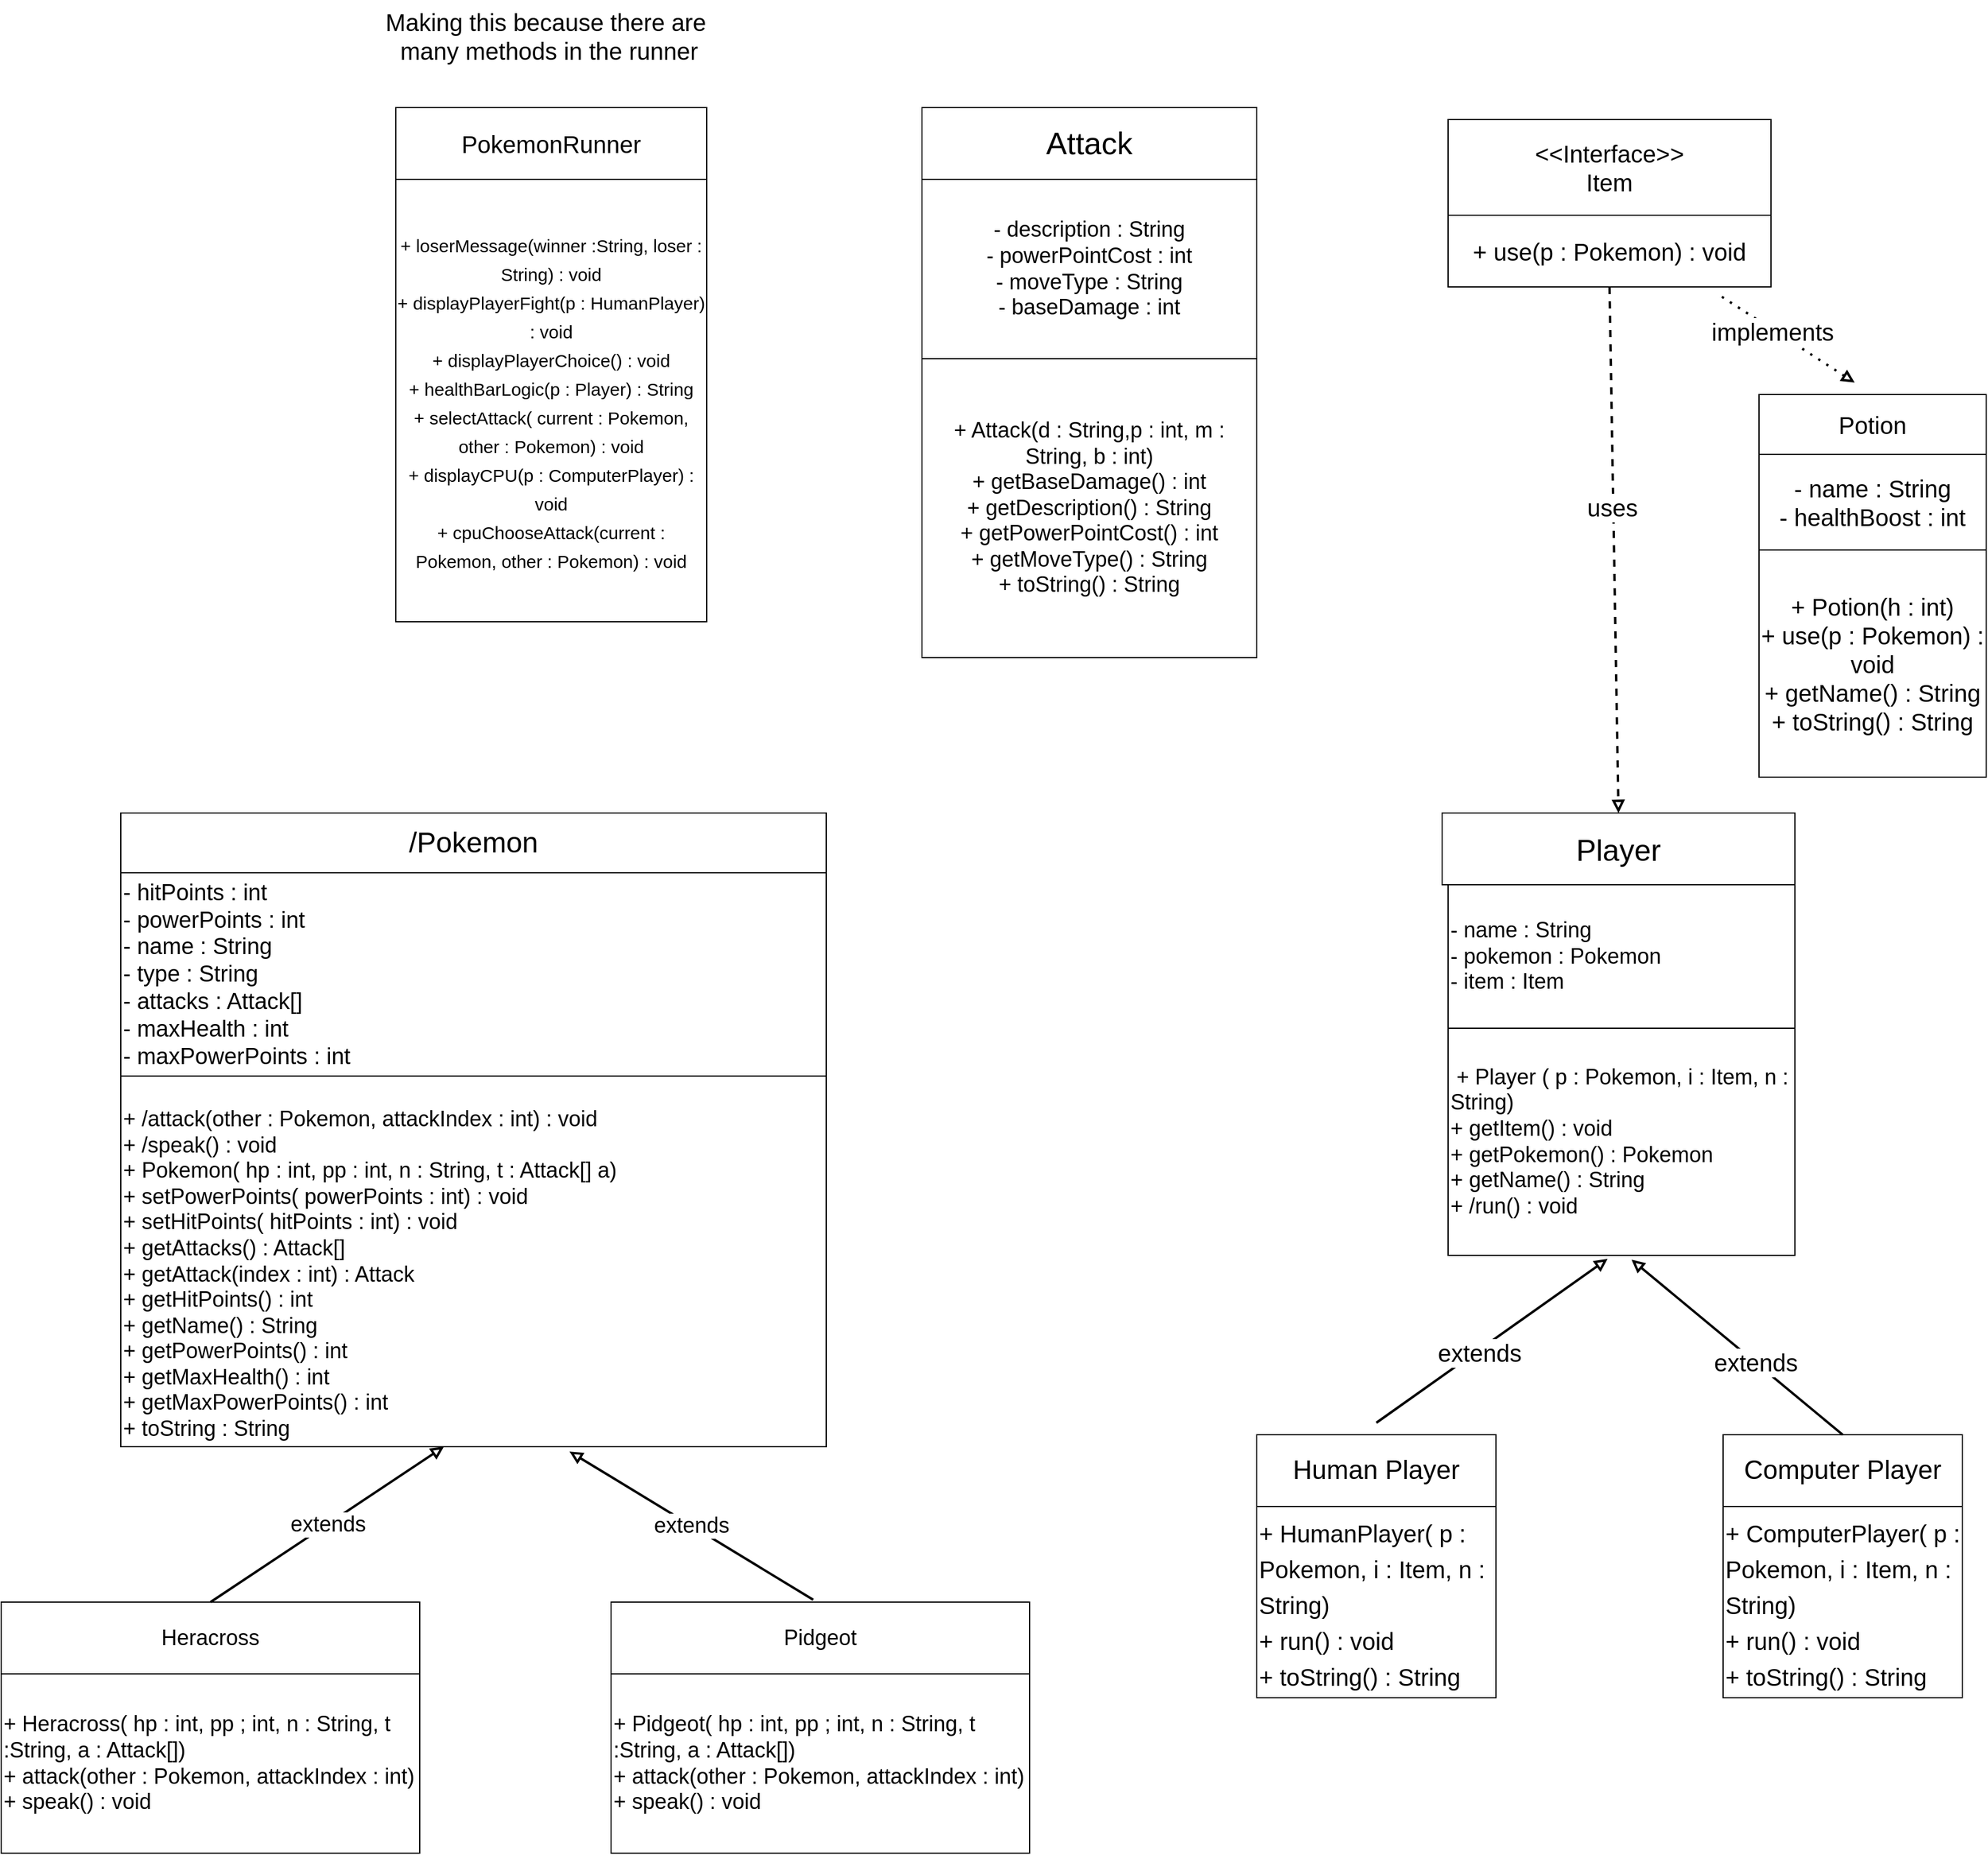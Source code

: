 <mxfile version="20.5.1" type="device" pages="2"><diagram id="mlBNYV32er1-b8GTrRYc" name="Page-1"><mxGraphModel dx="1240" dy="2235" grid="1" gridSize="10" guides="1" tooltips="1" connect="1" arrows="1" fold="1" page="1" pageScale="1" pageWidth="850" pageHeight="1100" math="0" shadow="0"><root><mxCell id="0"/><mxCell id="1" parent="0"/><mxCell id="WblJiv2nl4TK5R_xUpt3-1" value="&lt;font style=&quot;font-size: 24px;&quot;&gt;/Pokemon&lt;/font&gt;" style="rounded=0;whiteSpace=wrap;html=1;" vertex="1" parent="1"><mxGeometry x="110" y="30" width="590" height="50" as="geometry"/></mxCell><mxCell id="WblJiv2nl4TK5R_xUpt3-2" value="&lt;font style=&quot;font-size: 19px;&quot;&gt;- hitPoints : int&lt;br&gt;- powerPoints : int&lt;br&gt;- name : String&lt;br&gt;- type : String&lt;br&gt;- attacks : Attack[]&lt;br&gt;- maxHealth : int&lt;br&gt;- maxPowerPoints : int&lt;/font&gt;" style="rounded=0;whiteSpace=wrap;html=1;fontSize=18;align=left;" vertex="1" parent="1"><mxGeometry x="110" y="80" width="590" height="170" as="geometry"/></mxCell><mxCell id="WblJiv2nl4TK5R_xUpt3-3" value="&lt;font style=&quot;font-size: 18px;&quot;&gt;&lt;br&gt;+ /attack(other : Pokemon, attackIndex : int) : void&lt;br&gt;+ /speak() : void&lt;br&gt;+ Pokemon( hp : int, pp : int, n : String, t : Attack[] a)&lt;br&gt;+ setPowerPoints( powerPoints : int) : void&lt;br&gt;+ setHitPoints( hitPoints : int) : void&lt;br&gt;+ getAttacks() : Attack[]&lt;br&gt;+ getAttack(index : int) : Attack&lt;br&gt;+ getHitPoints() : int&lt;br&gt;+ getName() : String&lt;br&gt;+ getPowerPoints() : int&lt;br&gt;+ getMaxHealth() : int&lt;br&gt;+ getMaxPowerPoints() : int&lt;br&gt;+ toString : String&lt;br&gt;&lt;/font&gt;" style="rounded=0;whiteSpace=wrap;html=1;fontSize=18;align=left;" vertex="1" parent="1"><mxGeometry x="110" y="250" width="590" height="310" as="geometry"/></mxCell><mxCell id="1PlKtBLnVRr77FS7MDPn-1" value="&lt;font style=&quot;font-size: 18px;&quot;&gt;Heracross&lt;/font&gt;" style="rounded=0;whiteSpace=wrap;html=1;fontSize=15;" vertex="1" parent="1"><mxGeometry x="10" y="690" width="350" height="60" as="geometry"/></mxCell><mxCell id="1PlKtBLnVRr77FS7MDPn-2" value="&lt;font style=&quot;font-size: 18px;&quot;&gt;+ Heracross( hp : int, pp ; int, n : String, t :String, a : Attack[])&lt;br&gt;+ attack(other : Pokemon, attackIndex : int)&lt;br&gt;+ speak() : void&lt;/font&gt;" style="rounded=0;whiteSpace=wrap;html=1;fontSize=18;align=left;" vertex="1" parent="1"><mxGeometry x="10" y="750" width="350" height="150" as="geometry"/></mxCell><mxCell id="1PlKtBLnVRr77FS7MDPn-3" value="&lt;font style=&quot;font-size: 18px;&quot;&gt;+ Pidgeot( hp : int, pp ; int, n : String, t :String, a : Attack[])&lt;br&gt;+ attack(other : Pokemon, attackIndex : int)&lt;br&gt;+ speak() : void&lt;/font&gt;" style="rounded=0;whiteSpace=wrap;html=1;fontSize=18;align=left;" vertex="1" parent="1"><mxGeometry x="520" y="750" width="350" height="150" as="geometry"/></mxCell><mxCell id="1PlKtBLnVRr77FS7MDPn-4" value="&lt;span style=&quot;font-size: 18px;&quot;&gt;Pidgeot&lt;/span&gt;" style="rounded=0;whiteSpace=wrap;html=1;fontSize=15;" vertex="1" parent="1"><mxGeometry x="520" y="690" width="350" height="60" as="geometry"/></mxCell><mxCell id="1PlKtBLnVRr77FS7MDPn-6" value="extends" style="endArrow=block;html=1;rounded=0;fontSize=18;exitX=0.5;exitY=0;exitDx=0;exitDy=0;entryX=0.458;entryY=1;entryDx=0;entryDy=0;entryPerimeter=0;strokeWidth=2;endFill=0;" edge="1" parent="1" source="1PlKtBLnVRr77FS7MDPn-1" target="WblJiv2nl4TK5R_xUpt3-3"><mxGeometry width="50" height="50" relative="1" as="geometry"><mxPoint x="310" y="680" as="sourcePoint"/><mxPoint x="430" y="570" as="targetPoint"/></mxGeometry></mxCell><mxCell id="1PlKtBLnVRr77FS7MDPn-9" value="extends" style="endArrow=block;html=1;rounded=0;fontSize=18;exitX=0.483;exitY=-0.033;exitDx=0;exitDy=0;entryX=0.636;entryY=1.013;entryDx=0;entryDy=0;entryPerimeter=0;strokeWidth=2;endFill=0;exitPerimeter=0;" edge="1" parent="1" source="1PlKtBLnVRr77FS7MDPn-4" target="WblJiv2nl4TK5R_xUpt3-3"><mxGeometry width="50" height="50" relative="1" as="geometry"><mxPoint x="620" y="640" as="sourcePoint"/><mxPoint x="815.22" y="510" as="targetPoint"/></mxGeometry></mxCell><mxCell id="1PlKtBLnVRr77FS7MDPn-10" value="&lt;font style=&quot;font-size: 25px;&quot;&gt;Player&lt;/font&gt;" style="rounded=0;whiteSpace=wrap;html=1;fontSize=18;" vertex="1" parent="1"><mxGeometry x="1215" y="30" width="295" height="60" as="geometry"/></mxCell><mxCell id="1PlKtBLnVRr77FS7MDPn-11" value="- name : String&lt;br&gt;- pokemon : Pokemon&lt;br&gt;- item : Item" style="rounded=0;whiteSpace=wrap;html=1;fontSize=18;align=left;" vertex="1" parent="1"><mxGeometry x="1220" y="90" width="290" height="120" as="geometry"/></mxCell><mxCell id="1PlKtBLnVRr77FS7MDPn-12" value="&amp;nbsp;+ Player ( p : Pokemon, i : Item, n : String)&lt;br&gt;+ getItem() : void&lt;br&gt;+ getPokemon() : Pokemon&lt;br&gt;+ getName() : String&lt;br&gt;+ /run() : void" style="rounded=0;whiteSpace=wrap;html=1;fontSize=18;align=left;" vertex="1" parent="1"><mxGeometry x="1220" y="210" width="290" height="190" as="geometry"/></mxCell><mxCell id="1PlKtBLnVRr77FS7MDPn-13" value="&lt;font style=&quot;font-size: 22px;&quot;&gt;Human Player&lt;/font&gt;" style="rounded=0;whiteSpace=wrap;html=1;fontSize=15;" vertex="1" parent="1"><mxGeometry x="1060" y="550" width="200" height="60" as="geometry"/></mxCell><mxCell id="1PlKtBLnVRr77FS7MDPn-14" value="&lt;font style=&quot;font-size: 20px;&quot;&gt;+ HumanPlayer( p : Pokemon, i : Item, n : String)&lt;br&gt;+ run() : void&lt;br&gt;+ toString() : String&lt;/font&gt;" style="rounded=0;whiteSpace=wrap;html=1;fontSize=25;align=left;" vertex="1" parent="1"><mxGeometry x="1060" y="610" width="200" height="160" as="geometry"/></mxCell><mxCell id="1PlKtBLnVRr77FS7MDPn-15" value="&lt;span style=&quot;font-size: 22px;&quot;&gt;Computer Player&lt;/span&gt;" style="rounded=0;whiteSpace=wrap;html=1;fontSize=15;" vertex="1" parent="1"><mxGeometry x="1450" y="550" width="200" height="60" as="geometry"/></mxCell><mxCell id="1PlKtBLnVRr77FS7MDPn-16" value="&lt;font style=&quot;font-size: 20px;&quot;&gt;+ ComputerPlayer( p : Pokemon, i : Item, n : String)&lt;br&gt;+ run() : void&lt;br&gt;+ toString() : String&lt;/font&gt;" style="rounded=0;whiteSpace=wrap;html=1;fontSize=25;align=left;" vertex="1" parent="1"><mxGeometry x="1450" y="610" width="200" height="160" as="geometry"/></mxCell><mxCell id="1PlKtBLnVRr77FS7MDPn-17" value="" style="endArrow=block;html=1;rounded=0;fontSize=18;entryX=0.46;entryY=1.015;entryDx=0;entryDy=0;entryPerimeter=0;strokeWidth=2;endFill=0;" edge="1" parent="1" target="1PlKtBLnVRr77FS7MDPn-12"><mxGeometry width="50" height="50" relative="1" as="geometry"><mxPoint x="1160" y="540" as="sourcePoint"/><mxPoint x="1026.19" y="376.01" as="targetPoint"/></mxGeometry></mxCell><mxCell id="1PlKtBLnVRr77FS7MDPn-29" value="extends" style="edgeLabel;html=1;align=center;verticalAlign=middle;resizable=0;points=[];fontSize=20;" vertex="1" connectable="0" parent="1PlKtBLnVRr77FS7MDPn-17"><mxGeometry x="-0.123" y="-1" relative="1" as="geometry"><mxPoint as="offset"/></mxGeometry></mxCell><mxCell id="1PlKtBLnVRr77FS7MDPn-18" value="" style="endArrow=block;html=1;rounded=0;fontSize=18;exitX=0.5;exitY=0;exitDx=0;exitDy=0;entryX=0.529;entryY=1.019;entryDx=0;entryDy=0;entryPerimeter=0;strokeWidth=2;endFill=0;" edge="1" parent="1" source="1PlKtBLnVRr77FS7MDPn-15" target="1PlKtBLnVRr77FS7MDPn-12"><mxGeometry width="50" height="50" relative="1" as="geometry"><mxPoint x="1480" y="470" as="sourcePoint"/><mxPoint x="1276.19" y="346.01" as="targetPoint"/></mxGeometry></mxCell><mxCell id="1PlKtBLnVRr77FS7MDPn-28" value="extends" style="edgeLabel;html=1;align=center;verticalAlign=middle;resizable=0;points=[];fontSize=20;" vertex="1" connectable="0" parent="1PlKtBLnVRr77FS7MDPn-18"><mxGeometry x="-0.169" relative="1" as="geometry"><mxPoint as="offset"/></mxGeometry></mxCell><mxCell id="1PlKtBLnVRr77FS7MDPn-19" value="&amp;lt;&amp;lt;Interface&amp;gt;&amp;gt;&lt;br&gt;Item" style="rounded=0;whiteSpace=wrap;html=1;fontSize=20;" vertex="1" parent="1"><mxGeometry x="1220" y="-550" width="270" height="80" as="geometry"/></mxCell><mxCell id="1PlKtBLnVRr77FS7MDPn-20" value="+ use(p : Pokemon) : void" style="rounded=0;whiteSpace=wrap;html=1;fontSize=20;" vertex="1" parent="1"><mxGeometry x="1220" y="-470" width="270" height="60" as="geometry"/></mxCell><mxCell id="1PlKtBLnVRr77FS7MDPn-21" value="" style="endArrow=block;html=1;rounded=0;fontSize=18;exitX=0.5;exitY=1;exitDx=0;exitDy=0;entryX=0.5;entryY=0;entryDx=0;entryDy=0;strokeWidth=2;endFill=0;dashed=1;" edge="1" parent="1" source="1PlKtBLnVRr77FS7MDPn-20" target="1PlKtBLnVRr77FS7MDPn-10"><mxGeometry width="50" height="50" relative="1" as="geometry"><mxPoint x="1330" y="-380" as="sourcePoint"/><mxPoint x="1153.41" y="-526.39" as="targetPoint"/></mxGeometry></mxCell><mxCell id="1PlKtBLnVRr77FS7MDPn-26" value="uses" style="edgeLabel;html=1;align=center;verticalAlign=middle;resizable=0;points=[];fontSize=20;" vertex="1" connectable="0" parent="1PlKtBLnVRr77FS7MDPn-21"><mxGeometry x="-0.164" y="-1" relative="1" as="geometry"><mxPoint as="offset"/></mxGeometry></mxCell><mxCell id="1PlKtBLnVRr77FS7MDPn-22" value="Potion" style="rounded=0;whiteSpace=wrap;html=1;fontSize=20;" vertex="1" parent="1"><mxGeometry x="1480" y="-320" width="190" height="50" as="geometry"/></mxCell><mxCell id="1PlKtBLnVRr77FS7MDPn-23" value="- name : String&lt;br&gt;- healthBoost : int" style="rounded=0;whiteSpace=wrap;html=1;fontSize=20;" vertex="1" parent="1"><mxGeometry x="1480" y="-270" width="190" height="80" as="geometry"/></mxCell><mxCell id="1PlKtBLnVRr77FS7MDPn-24" value="+ Potion(h : int)&lt;br&gt;+ use(p : Pokemon) : void&lt;br&gt;+ getName() : String&lt;br&gt;+ toString() : String" style="rounded=0;whiteSpace=wrap;html=1;fontSize=20;" vertex="1" parent="1"><mxGeometry x="1480" y="-190" width="190" height="190" as="geometry"/></mxCell><mxCell id="1PlKtBLnVRr77FS7MDPn-25" value="" style="endArrow=none;dashed=1;html=1;dashPattern=1 3;strokeWidth=2;rounded=0;fontSize=20;startArrow=block;startFill=0;entryX=0.834;entryY=1.096;entryDx=0;entryDy=0;entryPerimeter=0;" edge="1" parent="1" target="1PlKtBLnVRr77FS7MDPn-20"><mxGeometry width="50" height="50" relative="1" as="geometry"><mxPoint x="1560" y="-330" as="sourcePoint"/><mxPoint x="1570" y="-330" as="targetPoint"/></mxGeometry></mxCell><mxCell id="1PlKtBLnVRr77FS7MDPn-27" value="implements" style="edgeLabel;html=1;align=center;verticalAlign=middle;resizable=0;points=[];fontSize=20;" vertex="1" connectable="0" parent="1PlKtBLnVRr77FS7MDPn-25"><mxGeometry x="0.188" y="2" relative="1" as="geometry"><mxPoint y="-1" as="offset"/></mxGeometry></mxCell><mxCell id="1PlKtBLnVRr77FS7MDPn-30" value="PokemonRunner" style="rounded=0;whiteSpace=wrap;html=1;fontSize=20;" vertex="1" parent="1"><mxGeometry x="340" y="-560" width="260" height="60" as="geometry"/></mxCell><mxCell id="1PlKtBLnVRr77FS7MDPn-31" value="&lt;font style=&quot;font-size: 15px;&quot;&gt;+ loserMessage(winner :String, loser : String) : void&lt;br&gt;+ displayPlayerFight(p : HumanPlayer) : void&lt;br&gt;+ displayPlayerChoice() : void&lt;br&gt;+ healthBarLogic(p : Player) : String&lt;br&gt;+ selectAttack( current : Pokemon, other : Pokemon) : void&lt;br&gt;+ displayCPU(p : ComputerPlayer) : void&lt;br&gt;+ cpuChooseAttack(current : Pokemon, other : Pokemon) : void&lt;/font&gt;" style="rounded=0;whiteSpace=wrap;html=1;fontSize=20;" vertex="1" parent="1"><mxGeometry x="340" y="-500" width="260" height="370" as="geometry"/></mxCell><mxCell id="1PlKtBLnVRr77FS7MDPn-32" value="Making this because there are&lt;br&gt;&amp;nbsp;many methods in the runner&lt;br&gt;" style="text;html=1;align=center;verticalAlign=middle;resizable=0;points=[];autosize=1;strokeColor=none;fillColor=none;fontSize=20;" vertex="1" parent="1"><mxGeometry x="320" y="-650" width="290" height="60" as="geometry"/></mxCell><mxCell id="1PlKtBLnVRr77FS7MDPn-33" value="&lt;font style=&quot;font-size: 26px;&quot;&gt;Attack&lt;/font&gt;" style="rounded=0;whiteSpace=wrap;html=1;fontSize=15;" vertex="1" parent="1"><mxGeometry x="780" y="-560" width="280" height="60" as="geometry"/></mxCell><mxCell id="1PlKtBLnVRr77FS7MDPn-34" value="&lt;font style=&quot;font-size: 18px;&quot;&gt;- description : String&lt;br&gt;- powerPointCost : int&lt;br&gt;- moveType : String&lt;br&gt;- baseDamage : int&lt;/font&gt;" style="rounded=0;whiteSpace=wrap;html=1;fontSize=15;" vertex="1" parent="1"><mxGeometry x="780" y="-500" width="280" height="150" as="geometry"/></mxCell><mxCell id="1PlKtBLnVRr77FS7MDPn-35" value="+ Attack(d : String,p : int, m : String, b : int)&lt;br&gt;+ getBaseDamage() : int&lt;br&gt;+ getDescription() : String&lt;br&gt;+ getPowerPointCost() : int&lt;br&gt;+ getMoveType() : String&lt;br&gt;+ toString() : String" style="rounded=0;whiteSpace=wrap;html=1;fontSize=18;" vertex="1" parent="1"><mxGeometry x="780" y="-350" width="280" height="250" as="geometry"/></mxCell></root></mxGraphModel></diagram><diagram id="QhM2YJYZl9j0arwTVsWZ" name="Page-2"><mxGraphModel dx="744" dy="681" grid="1" gridSize="10" guides="1" tooltips="1" connect="1" arrows="1" fold="1" page="1" pageScale="1" pageWidth="850" pageHeight="1100" math="0" shadow="0"><root><mxCell id="0"/><mxCell id="1" parent="0"/></root></mxGraphModel></diagram></mxfile>